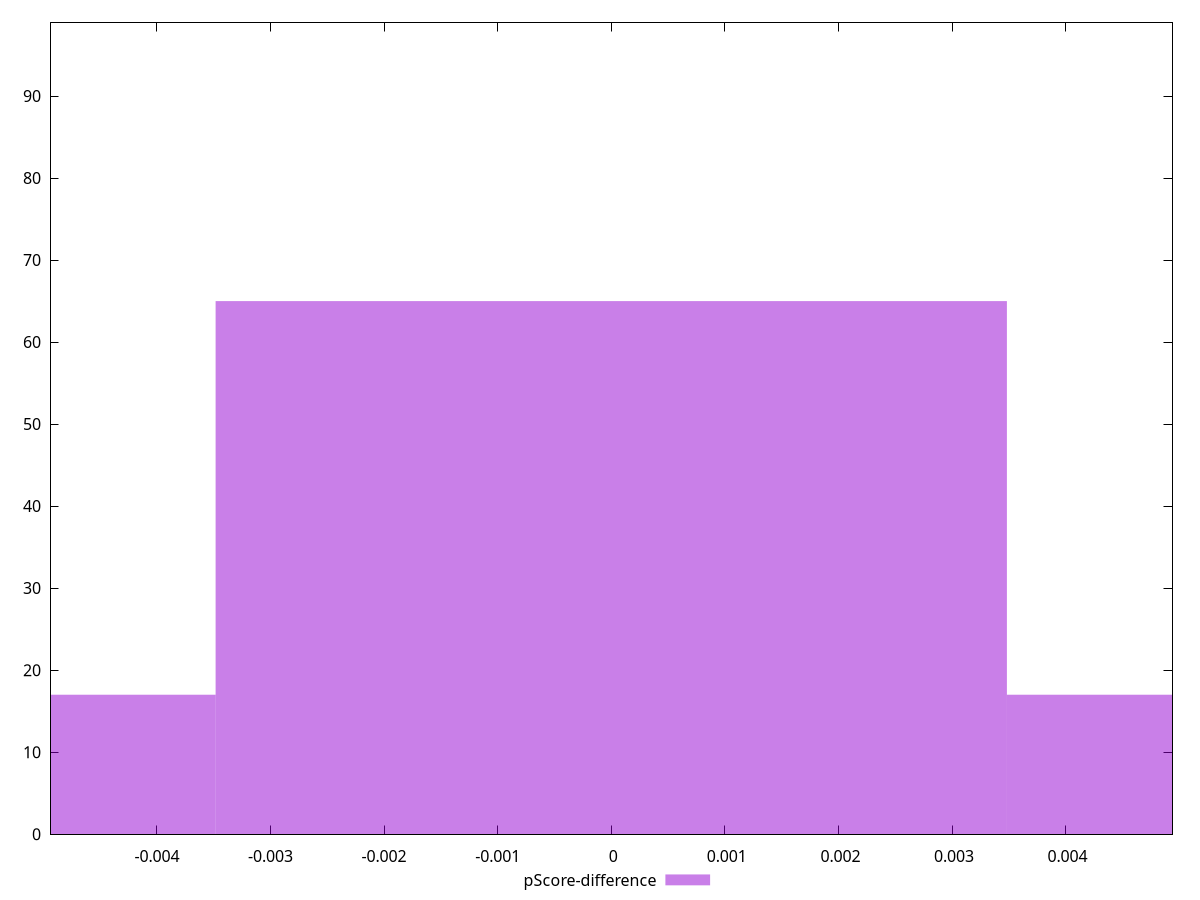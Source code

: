 reset

$pScoreDifference <<EOF
0 65
-0.006966494877534014 17
0.006966494877534014 17
EOF

set key outside below
set boxwidth 0.006966494877534014
set xrange [-0.004941176470588227:0.004941176470588282]
set yrange [0:99]
set trange [0:99]
set style fill transparent solid 0.5 noborder
set terminal svg size 640, 490 enhanced background rgb 'white'
set output "reports/report_00027_2021-02-24T12-40-31.850Z/uses-rel-preload/samples/card/pScore-difference/histogram.svg"

plot $pScoreDifference title "pScore-difference" with boxes

reset
